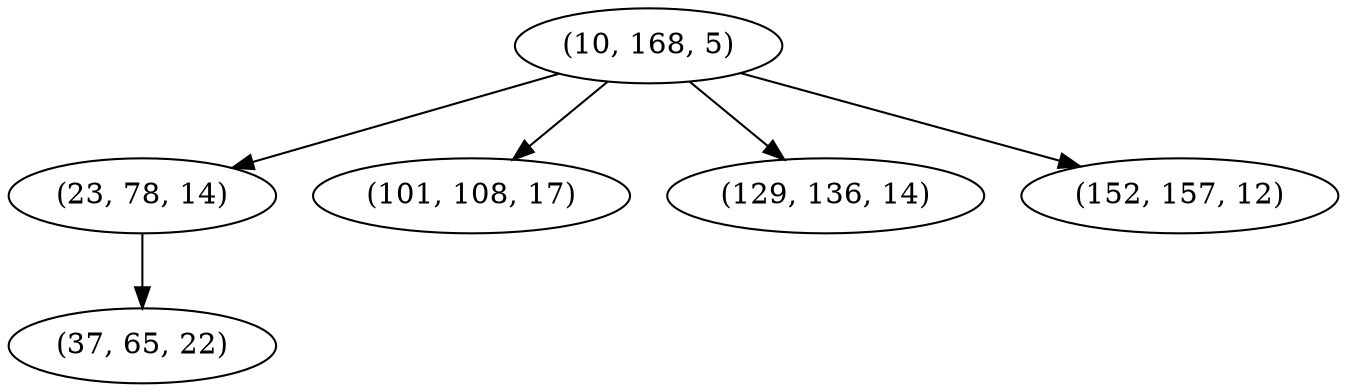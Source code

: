 digraph tree {
    "(10, 168, 5)";
    "(23, 78, 14)";
    "(37, 65, 22)";
    "(101, 108, 17)";
    "(129, 136, 14)";
    "(152, 157, 12)";
    "(10, 168, 5)" -> "(23, 78, 14)";
    "(10, 168, 5)" -> "(101, 108, 17)";
    "(10, 168, 5)" -> "(129, 136, 14)";
    "(10, 168, 5)" -> "(152, 157, 12)";
    "(23, 78, 14)" -> "(37, 65, 22)";
}
